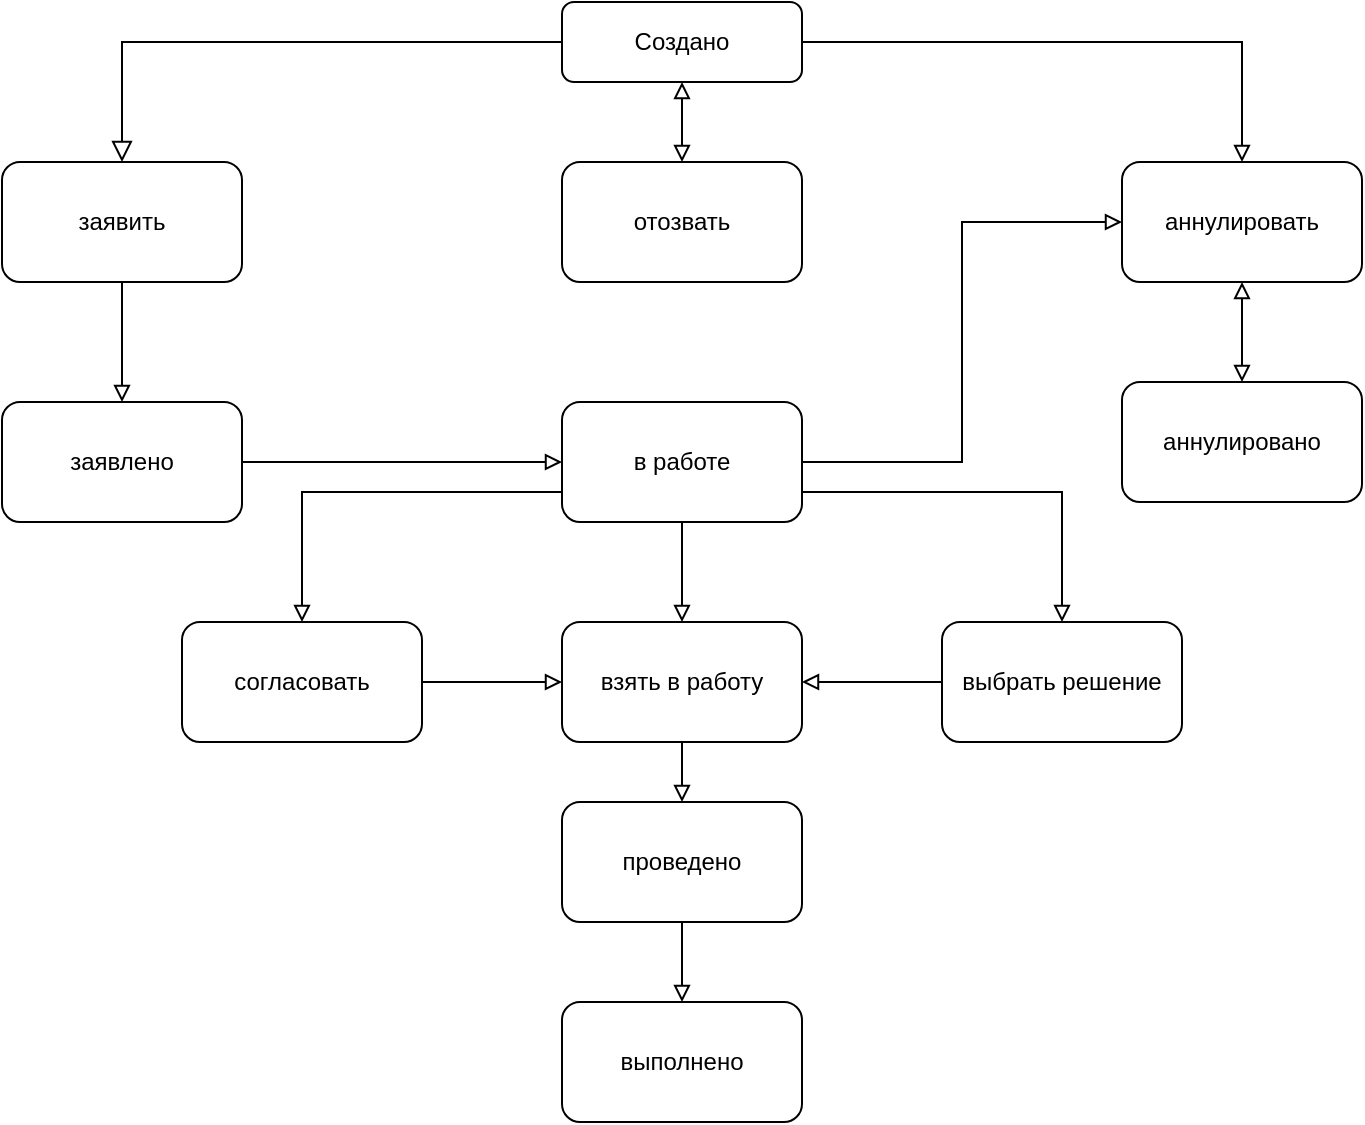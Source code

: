 <mxfile version="13.8.1" type="github">
  <diagram id="C5RBs43oDa-KdzZeNtuy" name="Page-1">
    <mxGraphModel dx="946" dy="646" grid="1" gridSize="10" guides="1" tooltips="1" connect="1" arrows="1" fold="1" page="1" pageScale="1" pageWidth="827" pageHeight="1169" math="0" shadow="0">
      <root>
        <mxCell id="WIyWlLk6GJQsqaUBKTNV-0" />
        <mxCell id="WIyWlLk6GJQsqaUBKTNV-1" parent="WIyWlLk6GJQsqaUBKTNV-0" />
        <mxCell id="WIyWlLk6GJQsqaUBKTNV-2" value="" style="rounded=0;html=1;jettySize=auto;orthogonalLoop=1;fontSize=11;endArrow=block;endFill=0;endSize=8;strokeWidth=1;shadow=0;labelBackgroundColor=none;edgeStyle=orthogonalEdgeStyle;entryX=0.5;entryY=0;entryDx=0;entryDy=0;" parent="WIyWlLk6GJQsqaUBKTNV-1" source="WIyWlLk6GJQsqaUBKTNV-3" target="RjHnJ5GLmsFWdJhnKsDX-2" edge="1">
          <mxGeometry relative="1" as="geometry">
            <mxPoint x="220" y="170" as="targetPoint" />
          </mxGeometry>
        </mxCell>
        <mxCell id="RjHnJ5GLmsFWdJhnKsDX-11" value="" style="edgeStyle=orthogonalEdgeStyle;rounded=0;orthogonalLoop=1;jettySize=auto;html=1;endArrow=block;endFill=0;" edge="1" parent="WIyWlLk6GJQsqaUBKTNV-1" source="WIyWlLk6GJQsqaUBKTNV-3" target="RjHnJ5GLmsFWdJhnKsDX-10">
          <mxGeometry relative="1" as="geometry" />
        </mxCell>
        <mxCell id="RjHnJ5GLmsFWdJhnKsDX-12" value="" style="edgeStyle=orthogonalEdgeStyle;rounded=0;orthogonalLoop=1;jettySize=auto;html=1;endArrow=block;endFill=0;startArrow=block;startFill=0;" edge="1" parent="WIyWlLk6GJQsqaUBKTNV-1" source="WIyWlLk6GJQsqaUBKTNV-3" target="RjHnJ5GLmsFWdJhnKsDX-9">
          <mxGeometry relative="1" as="geometry" />
        </mxCell>
        <mxCell id="WIyWlLk6GJQsqaUBKTNV-3" value="Создано" style="rounded=1;whiteSpace=wrap;html=1;fontSize=12;glass=0;strokeWidth=1;shadow=0;" parent="WIyWlLk6GJQsqaUBKTNV-1" vertex="1">
          <mxGeometry x="320" y="80" width="120" height="40" as="geometry" />
        </mxCell>
        <mxCell id="RjHnJ5GLmsFWdJhnKsDX-14" value="" style="edgeStyle=orthogonalEdgeStyle;rounded=0;orthogonalLoop=1;jettySize=auto;html=1;endArrow=block;endFill=0;" edge="1" parent="WIyWlLk6GJQsqaUBKTNV-1" source="RjHnJ5GLmsFWdJhnKsDX-2" target="RjHnJ5GLmsFWdJhnKsDX-13">
          <mxGeometry relative="1" as="geometry" />
        </mxCell>
        <mxCell id="RjHnJ5GLmsFWdJhnKsDX-2" value="заявить" style="rounded=1;whiteSpace=wrap;html=1;" vertex="1" parent="WIyWlLk6GJQsqaUBKTNV-1">
          <mxGeometry x="40" y="160" width="120" height="60" as="geometry" />
        </mxCell>
        <mxCell id="RjHnJ5GLmsFWdJhnKsDX-9" value="отозвать" style="rounded=1;whiteSpace=wrap;html=1;" vertex="1" parent="WIyWlLk6GJQsqaUBKTNV-1">
          <mxGeometry x="320" y="160" width="120" height="60" as="geometry" />
        </mxCell>
        <mxCell id="RjHnJ5GLmsFWdJhnKsDX-20" value="" style="edgeStyle=orthogonalEdgeStyle;rounded=0;orthogonalLoop=1;jettySize=auto;html=1;startArrow=block;startFill=0;endArrow=block;endFill=0;" edge="1" parent="WIyWlLk6GJQsqaUBKTNV-1" source="RjHnJ5GLmsFWdJhnKsDX-10" target="RjHnJ5GLmsFWdJhnKsDX-19">
          <mxGeometry relative="1" as="geometry" />
        </mxCell>
        <mxCell id="RjHnJ5GLmsFWdJhnKsDX-10" value="аннулировать" style="whiteSpace=wrap;html=1;rounded=1;shadow=0;strokeWidth=1;glass=0;" vertex="1" parent="WIyWlLk6GJQsqaUBKTNV-1">
          <mxGeometry x="600" y="160" width="120" height="60" as="geometry" />
        </mxCell>
        <mxCell id="RjHnJ5GLmsFWdJhnKsDX-22" value="" style="edgeStyle=orthogonalEdgeStyle;rounded=0;orthogonalLoop=1;jettySize=auto;html=1;startArrow=none;startFill=0;endArrow=block;endFill=0;" edge="1" parent="WIyWlLk6GJQsqaUBKTNV-1" source="RjHnJ5GLmsFWdJhnKsDX-13" target="RjHnJ5GLmsFWdJhnKsDX-21">
          <mxGeometry relative="1" as="geometry" />
        </mxCell>
        <mxCell id="RjHnJ5GLmsFWdJhnKsDX-13" value="заявлено" style="whiteSpace=wrap;html=1;rounded=1;" vertex="1" parent="WIyWlLk6GJQsqaUBKTNV-1">
          <mxGeometry x="40" y="280" width="120" height="60" as="geometry" />
        </mxCell>
        <mxCell id="RjHnJ5GLmsFWdJhnKsDX-19" value="аннулировано" style="whiteSpace=wrap;html=1;rounded=1;shadow=0;strokeWidth=1;glass=0;" vertex="1" parent="WIyWlLk6GJQsqaUBKTNV-1">
          <mxGeometry x="600" y="270" width="120" height="60" as="geometry" />
        </mxCell>
        <mxCell id="RjHnJ5GLmsFWdJhnKsDX-24" value="" style="edgeStyle=orthogonalEdgeStyle;rounded=0;orthogonalLoop=1;jettySize=auto;html=1;startArrow=none;startFill=0;endArrow=block;endFill=0;" edge="1" parent="WIyWlLk6GJQsqaUBKTNV-1" source="RjHnJ5GLmsFWdJhnKsDX-21" target="RjHnJ5GLmsFWdJhnKsDX-23">
          <mxGeometry relative="1" as="geometry" />
        </mxCell>
        <mxCell id="RjHnJ5GLmsFWdJhnKsDX-31" style="edgeStyle=orthogonalEdgeStyle;rounded=0;orthogonalLoop=1;jettySize=auto;html=1;exitX=1;exitY=0.5;exitDx=0;exitDy=0;entryX=0;entryY=0.5;entryDx=0;entryDy=0;startArrow=none;startFill=0;endArrow=block;endFill=0;" edge="1" parent="WIyWlLk6GJQsqaUBKTNV-1" source="RjHnJ5GLmsFWdJhnKsDX-21" target="RjHnJ5GLmsFWdJhnKsDX-10">
          <mxGeometry relative="1" as="geometry" />
        </mxCell>
        <mxCell id="RjHnJ5GLmsFWdJhnKsDX-34" style="edgeStyle=orthogonalEdgeStyle;rounded=0;orthogonalLoop=1;jettySize=auto;html=1;exitX=0;exitY=0.75;exitDx=0;exitDy=0;startArrow=none;startFill=0;endArrow=block;endFill=0;entryX=0.5;entryY=0;entryDx=0;entryDy=0;" edge="1" parent="WIyWlLk6GJQsqaUBKTNV-1" source="RjHnJ5GLmsFWdJhnKsDX-21" target="RjHnJ5GLmsFWdJhnKsDX-32">
          <mxGeometry relative="1" as="geometry">
            <mxPoint x="190" y="380" as="targetPoint" />
          </mxGeometry>
        </mxCell>
        <mxCell id="RjHnJ5GLmsFWdJhnKsDX-36" style="edgeStyle=orthogonalEdgeStyle;rounded=0;orthogonalLoop=1;jettySize=auto;html=1;exitX=1;exitY=0.75;exitDx=0;exitDy=0;entryX=0.5;entryY=0;entryDx=0;entryDy=0;startArrow=none;startFill=0;endArrow=block;endFill=0;" edge="1" parent="WIyWlLk6GJQsqaUBKTNV-1" source="RjHnJ5GLmsFWdJhnKsDX-21" target="RjHnJ5GLmsFWdJhnKsDX-35">
          <mxGeometry relative="1" as="geometry" />
        </mxCell>
        <mxCell id="RjHnJ5GLmsFWdJhnKsDX-21" value="в работе" style="whiteSpace=wrap;html=1;rounded=1;" vertex="1" parent="WIyWlLk6GJQsqaUBKTNV-1">
          <mxGeometry x="320" y="280" width="120" height="60" as="geometry" />
        </mxCell>
        <mxCell id="RjHnJ5GLmsFWdJhnKsDX-26" value="" style="edgeStyle=orthogonalEdgeStyle;rounded=0;orthogonalLoop=1;jettySize=auto;html=1;startArrow=none;startFill=0;endArrow=block;endFill=0;" edge="1" parent="WIyWlLk6GJQsqaUBKTNV-1" source="RjHnJ5GLmsFWdJhnKsDX-23" target="RjHnJ5GLmsFWdJhnKsDX-25">
          <mxGeometry relative="1" as="geometry" />
        </mxCell>
        <mxCell id="RjHnJ5GLmsFWdJhnKsDX-23" value="взять в работу" style="whiteSpace=wrap;html=1;rounded=1;" vertex="1" parent="WIyWlLk6GJQsqaUBKTNV-1">
          <mxGeometry x="320" y="390" width="120" height="60" as="geometry" />
        </mxCell>
        <mxCell id="RjHnJ5GLmsFWdJhnKsDX-30" value="" style="edgeStyle=orthogonalEdgeStyle;rounded=0;orthogonalLoop=1;jettySize=auto;html=1;startArrow=none;startFill=0;endArrow=block;endFill=0;" edge="1" parent="WIyWlLk6GJQsqaUBKTNV-1" source="RjHnJ5GLmsFWdJhnKsDX-25" target="RjHnJ5GLmsFWdJhnKsDX-27">
          <mxGeometry relative="1" as="geometry" />
        </mxCell>
        <mxCell id="RjHnJ5GLmsFWdJhnKsDX-25" value="проведено" style="whiteSpace=wrap;html=1;rounded=1;" vertex="1" parent="WIyWlLk6GJQsqaUBKTNV-1">
          <mxGeometry x="320" y="480" width="120" height="60" as="geometry" />
        </mxCell>
        <mxCell id="RjHnJ5GLmsFWdJhnKsDX-27" value="выполнено" style="whiteSpace=wrap;html=1;rounded=1;" vertex="1" parent="WIyWlLk6GJQsqaUBKTNV-1">
          <mxGeometry x="320" y="580" width="120" height="60" as="geometry" />
        </mxCell>
        <mxCell id="RjHnJ5GLmsFWdJhnKsDX-37" style="edgeStyle=orthogonalEdgeStyle;rounded=0;orthogonalLoop=1;jettySize=auto;html=1;exitX=1;exitY=0.5;exitDx=0;exitDy=0;entryX=0;entryY=0.5;entryDx=0;entryDy=0;startArrow=none;startFill=0;endArrow=block;endFill=0;" edge="1" parent="WIyWlLk6GJQsqaUBKTNV-1" source="RjHnJ5GLmsFWdJhnKsDX-32" target="RjHnJ5GLmsFWdJhnKsDX-23">
          <mxGeometry relative="1" as="geometry" />
        </mxCell>
        <mxCell id="RjHnJ5GLmsFWdJhnKsDX-32" value="согласовать" style="rounded=1;whiteSpace=wrap;html=1;" vertex="1" parent="WIyWlLk6GJQsqaUBKTNV-1">
          <mxGeometry x="130" y="390" width="120" height="60" as="geometry" />
        </mxCell>
        <mxCell id="RjHnJ5GLmsFWdJhnKsDX-38" style="edgeStyle=orthogonalEdgeStyle;rounded=0;orthogonalLoop=1;jettySize=auto;html=1;exitX=0;exitY=0.5;exitDx=0;exitDy=0;startArrow=none;startFill=0;endArrow=block;endFill=0;" edge="1" parent="WIyWlLk6GJQsqaUBKTNV-1" source="RjHnJ5GLmsFWdJhnKsDX-35" target="RjHnJ5GLmsFWdJhnKsDX-23">
          <mxGeometry relative="1" as="geometry" />
        </mxCell>
        <mxCell id="RjHnJ5GLmsFWdJhnKsDX-35" value="выбрать решение" style="rounded=1;whiteSpace=wrap;html=1;" vertex="1" parent="WIyWlLk6GJQsqaUBKTNV-1">
          <mxGeometry x="510" y="390" width="120" height="60" as="geometry" />
        </mxCell>
      </root>
    </mxGraphModel>
  </diagram>
</mxfile>
